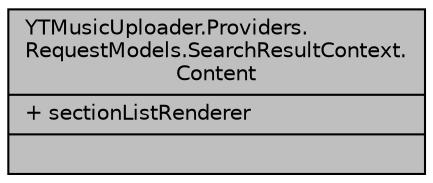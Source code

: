 digraph "YTMusicUploader.Providers.RequestModels.SearchResultContext.Content"
{
 // LATEX_PDF_SIZE
  edge [fontname="Helvetica",fontsize="10",labelfontname="Helvetica",labelfontsize="10"];
  node [fontname="Helvetica",fontsize="10",shape=record];
  Node1 [label="{YTMusicUploader.Providers.\lRequestModels.SearchResultContext.\lContent\n|+ sectionListRenderer\l|}",height=0.2,width=0.4,color="black", fillcolor="grey75", style="filled", fontcolor="black",tooltip=" "];
}
